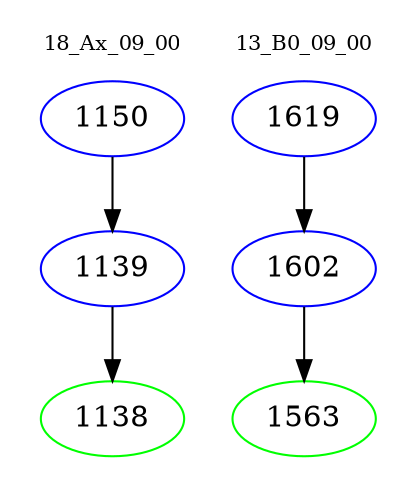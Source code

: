digraph{
subgraph cluster_0 {
color = white
label = "18_Ax_09_00";
fontsize=10;
T0_1150 [label="1150", color="blue"]
T0_1150 -> T0_1139 [color="black"]
T0_1139 [label="1139", color="blue"]
T0_1139 -> T0_1138 [color="black"]
T0_1138 [label="1138", color="green"]
}
subgraph cluster_1 {
color = white
label = "13_B0_09_00";
fontsize=10;
T1_1619 [label="1619", color="blue"]
T1_1619 -> T1_1602 [color="black"]
T1_1602 [label="1602", color="blue"]
T1_1602 -> T1_1563 [color="black"]
T1_1563 [label="1563", color="green"]
}
}
